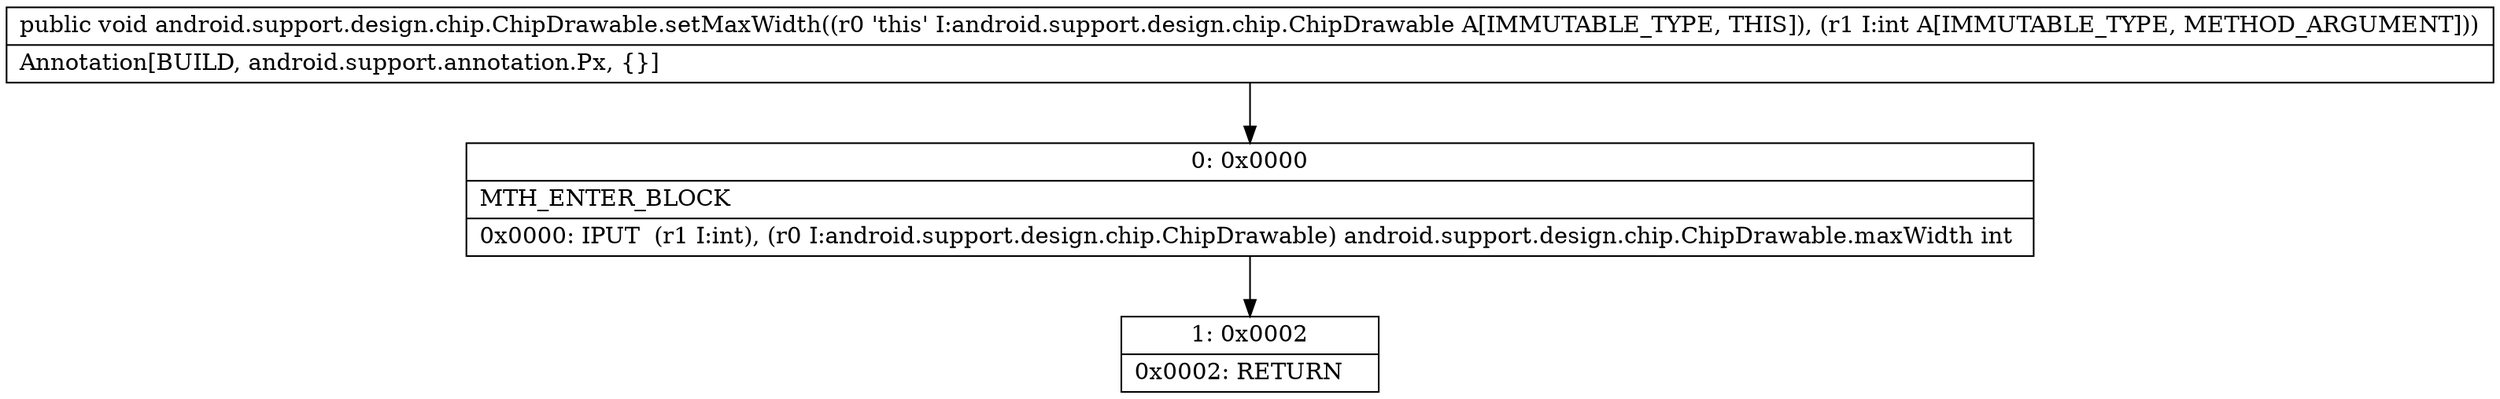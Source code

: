 digraph "CFG forandroid.support.design.chip.ChipDrawable.setMaxWidth(I)V" {
Node_0 [shape=record,label="{0\:\ 0x0000|MTH_ENTER_BLOCK\l|0x0000: IPUT  (r1 I:int), (r0 I:android.support.design.chip.ChipDrawable) android.support.design.chip.ChipDrawable.maxWidth int \l}"];
Node_1 [shape=record,label="{1\:\ 0x0002|0x0002: RETURN   \l}"];
MethodNode[shape=record,label="{public void android.support.design.chip.ChipDrawable.setMaxWidth((r0 'this' I:android.support.design.chip.ChipDrawable A[IMMUTABLE_TYPE, THIS]), (r1 I:int A[IMMUTABLE_TYPE, METHOD_ARGUMENT]))  | Annotation[BUILD, android.support.annotation.Px, \{\}]\l}"];
MethodNode -> Node_0;
Node_0 -> Node_1;
}

